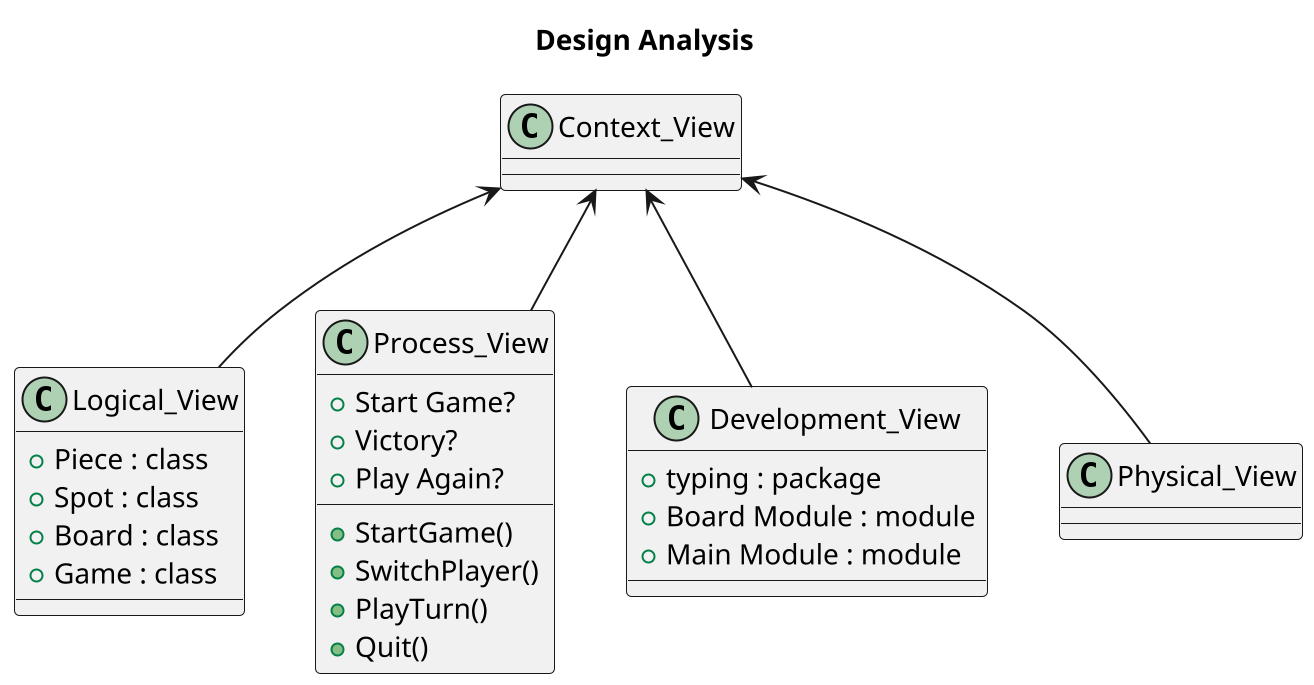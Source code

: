 @startuml
scale 2
title "Design Analysis"
class Logical_View {
    +Piece : class
    +Spot : class
    +Board : class
    +Game : class
}

class Process_View {
    +Start Game?
    +StartGame()
    +SwitchPlayer()
    +PlayTurn()
    +Victory?
    +Play Again?
    +Quit()
}

class Development_View {
    +typing : package
    +Board Module : module
    +Main Module : module
}

class Physical_View {
}

Context_View <-- Logical_View
Context_View <-- Process_View
Context_View <-- Development_View
Context_View <-- Physical_View

@enduml
